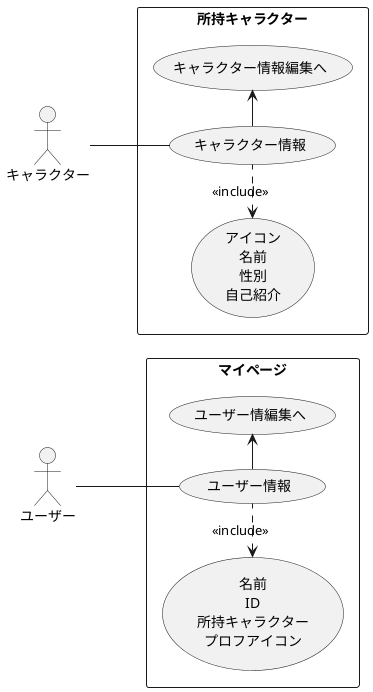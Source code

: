 @startuml

left to right direction
skinparam packageStyle rectangle
actor ユーザー as user
actor キャラクター as caractor

rectangle マイページ {
    '定義
    usecase mypage_list as "
    名前
    ID
    所持キャラクター
    プロフアイコン
    "
    (ユーザー情報) as user_info
    'ユースケース
    user -- user_info
    'down
    user_info .left.> mypage_list :<<include>>
    'up
    user_info -right-> (ユーザー情編集へ)

}
rectangle 所持キャラクター {
    '定義
    usecase caractor_show as "
    アイコン
    名前
    性別
    自己紹介
    "
    (キャラクター情報) as caractor_info
    'ユースケース
    caractor -- caractor_info
    'down
    caractor_info .left.> caractor_show :<<include>>
    'up
    caractor_info -right-> (キャラクター情報編集へ)
}

'class User {
'  - String name
'  - Integer id
'  - ArrayList caractor_list
'  - String icon_filepath
'  + get_mypage()
'}

'class Caractor {
'   - String icofilepath
'   - String name
'   - Integer sex
'   - String description
'   + get_caractor()
'}
@enduml
